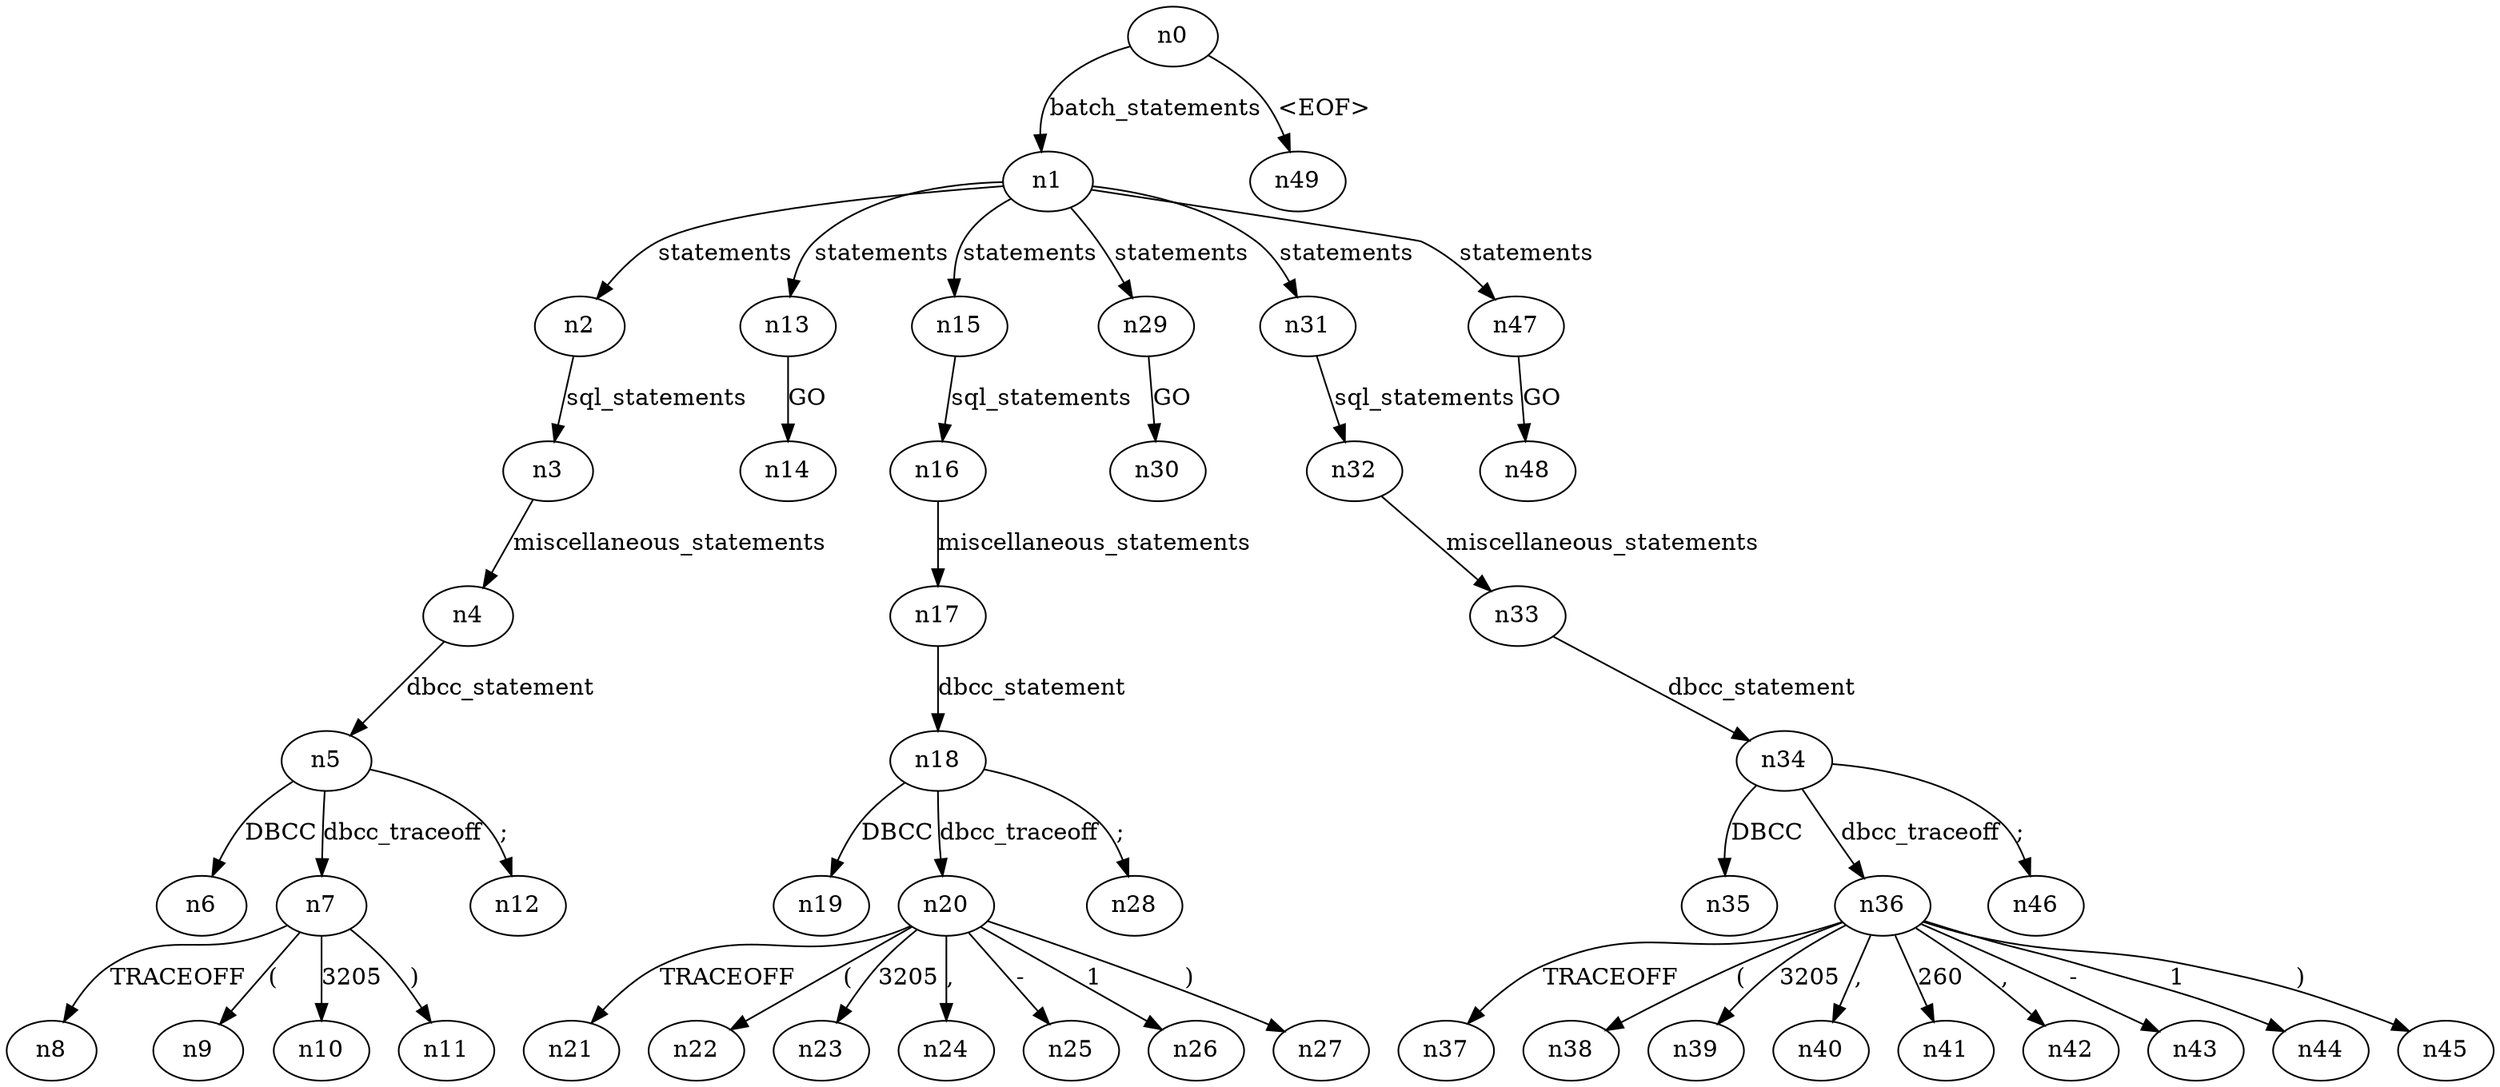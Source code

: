 digraph ParseTree {
  n0 -> n1 [label="batch_statements"];
  n1 -> n2 [label="statements"];
  n2 -> n3 [label="sql_statements"];
  n3 -> n4 [label="miscellaneous_statements"];
  n4 -> n5 [label="dbcc_statement"];
  n5 -> n6 [label="DBCC"];
  n5 -> n7 [label="dbcc_traceoff"];
  n7 -> n8 [label="TRACEOFF"];
  n7 -> n9 [label="("];
  n7 -> n10 [label="3205"];
  n7 -> n11 [label=")"];
  n5 -> n12 [label=";"];
  n1 -> n13 [label="statements"];
  n13 -> n14 [label="GO"];
  n1 -> n15 [label="statements"];
  n15 -> n16 [label="sql_statements"];
  n16 -> n17 [label="miscellaneous_statements"];
  n17 -> n18 [label="dbcc_statement"];
  n18 -> n19 [label="DBCC"];
  n18 -> n20 [label="dbcc_traceoff"];
  n20 -> n21 [label="TRACEOFF"];
  n20 -> n22 [label="("];
  n20 -> n23 [label="3205"];
  n20 -> n24 [label=","];
  n20 -> n25 [label="-"];
  n20 -> n26 [label="1"];
  n20 -> n27 [label=")"];
  n18 -> n28 [label=";"];
  n1 -> n29 [label="statements"];
  n29 -> n30 [label="GO"];
  n1 -> n31 [label="statements"];
  n31 -> n32 [label="sql_statements"];
  n32 -> n33 [label="miscellaneous_statements"];
  n33 -> n34 [label="dbcc_statement"];
  n34 -> n35 [label="DBCC"];
  n34 -> n36 [label="dbcc_traceoff"];
  n36 -> n37 [label="TRACEOFF"];
  n36 -> n38 [label="("];
  n36 -> n39 [label="3205"];
  n36 -> n40 [label=","];
  n36 -> n41 [label="260"];
  n36 -> n42 [label=","];
  n36 -> n43 [label="-"];
  n36 -> n44 [label="1"];
  n36 -> n45 [label=")"];
  n34 -> n46 [label=";"];
  n1 -> n47 [label="statements"];
  n47 -> n48 [label="GO"];
  n0 -> n49 [label="<EOF>"];
}